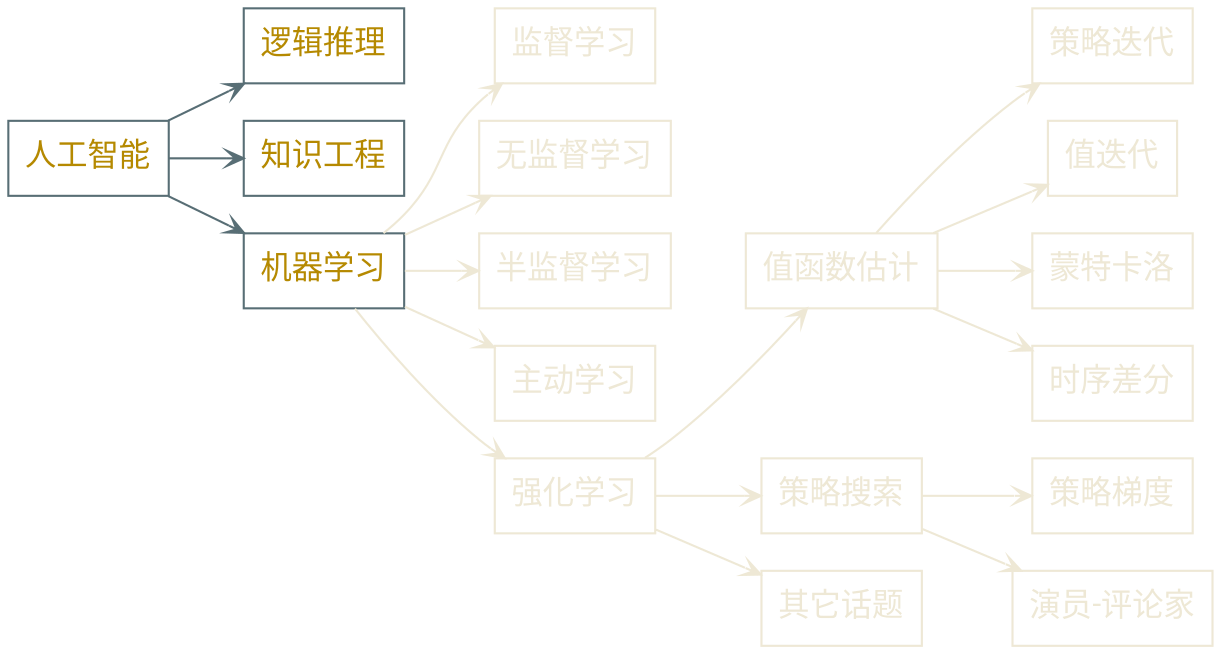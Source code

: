 digraph g {
    rankdir=LR
    node [shape="box" color="#586e75" fontcolor="#b58900" fontsize=15 fontname="EBG, fzlz"]
    edge [arrowhead=vee color="#586e75" fontcolor="#268bd2" arrowsize=0.8]
    bgcolor="transparent"

    人工智能 -> {逻辑推理,知识工程,机器学习}

    node [fontcolor="#eee8d5" color="#eee8d5"]
    edge [color="#eee8d5"]

    机器学习 -> {监督学习,无监督学习,半监督学习,主动学习,强化学习}

    强化学习 -> {值函数估计,策略搜索,其它话题}

    值函数估计 -> {策略迭代,值迭代,蒙特卡洛,时序差分}

    策略搜索 -> {策略梯度,"演员-评论家"}
}